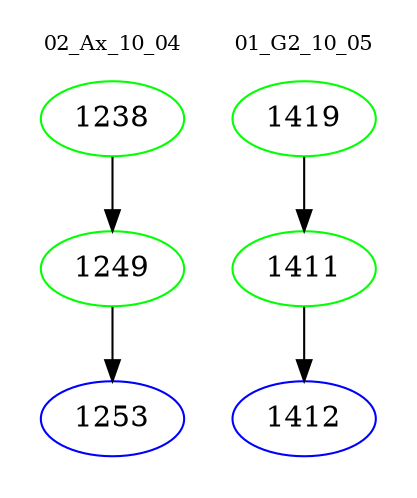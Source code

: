digraph{
subgraph cluster_0 {
color = white
label = "02_Ax_10_04";
fontsize=10;
T0_1238 [label="1238", color="green"]
T0_1238 -> T0_1249 [color="black"]
T0_1249 [label="1249", color="green"]
T0_1249 -> T0_1253 [color="black"]
T0_1253 [label="1253", color="blue"]
}
subgraph cluster_1 {
color = white
label = "01_G2_10_05";
fontsize=10;
T1_1419 [label="1419", color="green"]
T1_1419 -> T1_1411 [color="black"]
T1_1411 [label="1411", color="green"]
T1_1411 -> T1_1412 [color="black"]
T1_1412 [label="1412", color="blue"]
}
}
